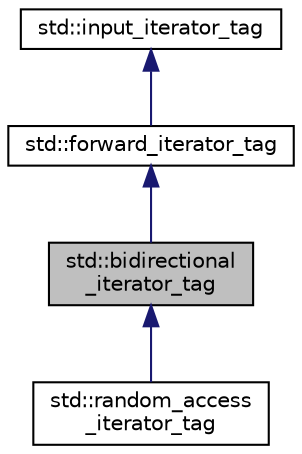 digraph "std::bidirectional_iterator_tag"
{
  edge [fontname="Helvetica",fontsize="10",labelfontname="Helvetica",labelfontsize="10"];
  node [fontname="Helvetica",fontsize="10",shape=record];
  Node1 [label="std::bidirectional\l_iterator_tag",height=0.2,width=0.4,color="black", fillcolor="grey75", style="filled", fontcolor="black"];
  Node2 -> Node1 [dir="back",color="midnightblue",fontsize="10",style="solid"];
  Node2 [label="std::forward_iterator_tag",height=0.2,width=0.4,color="black", fillcolor="white", style="filled",URL="$structstd_1_1forward__iterator__tag.html",tooltip="Forward iterators support a superset of input iterator operations. "];
  Node3 -> Node2 [dir="back",color="midnightblue",fontsize="10",style="solid"];
  Node3 [label="std::input_iterator_tag",height=0.2,width=0.4,color="black", fillcolor="white", style="filled",URL="$structstd_1_1input__iterator__tag.html",tooltip="Marking input iterators. "];
  Node1 -> Node4 [dir="back",color="midnightblue",fontsize="10",style="solid"];
  Node4 [label="std::random_access\l_iterator_tag",height=0.2,width=0.4,color="black", fillcolor="white", style="filled",URL="$structstd_1_1random__access__iterator__tag.html"];
}
